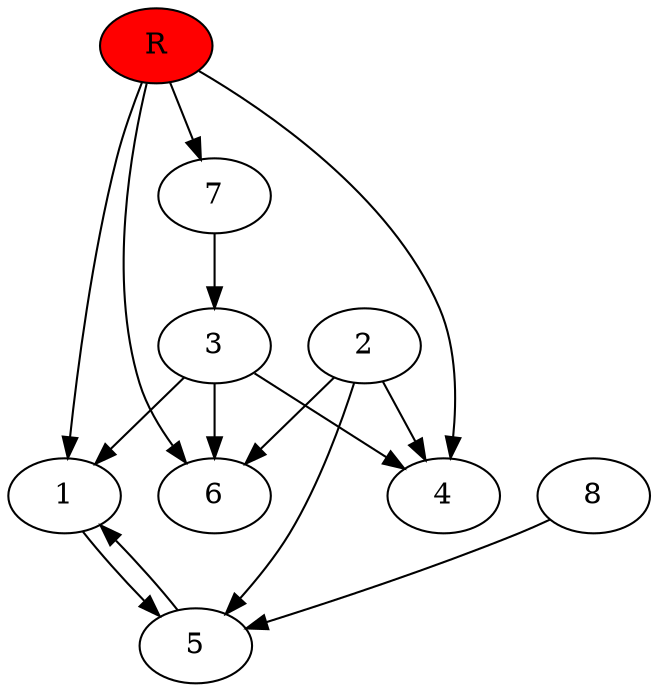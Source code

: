 digraph prb24665 {
	1
	2
	3
	4
	5
	6
	7
	8
	R [fillcolor="#ff0000" style=filled]
	1 -> 5
	2 -> 4
	2 -> 5
	2 -> 6
	3 -> 1
	3 -> 4
	3 -> 6
	5 -> 1
	7 -> 3
	8 -> 5
	R -> 1
	R -> 4
	R -> 6
	R -> 7
}
